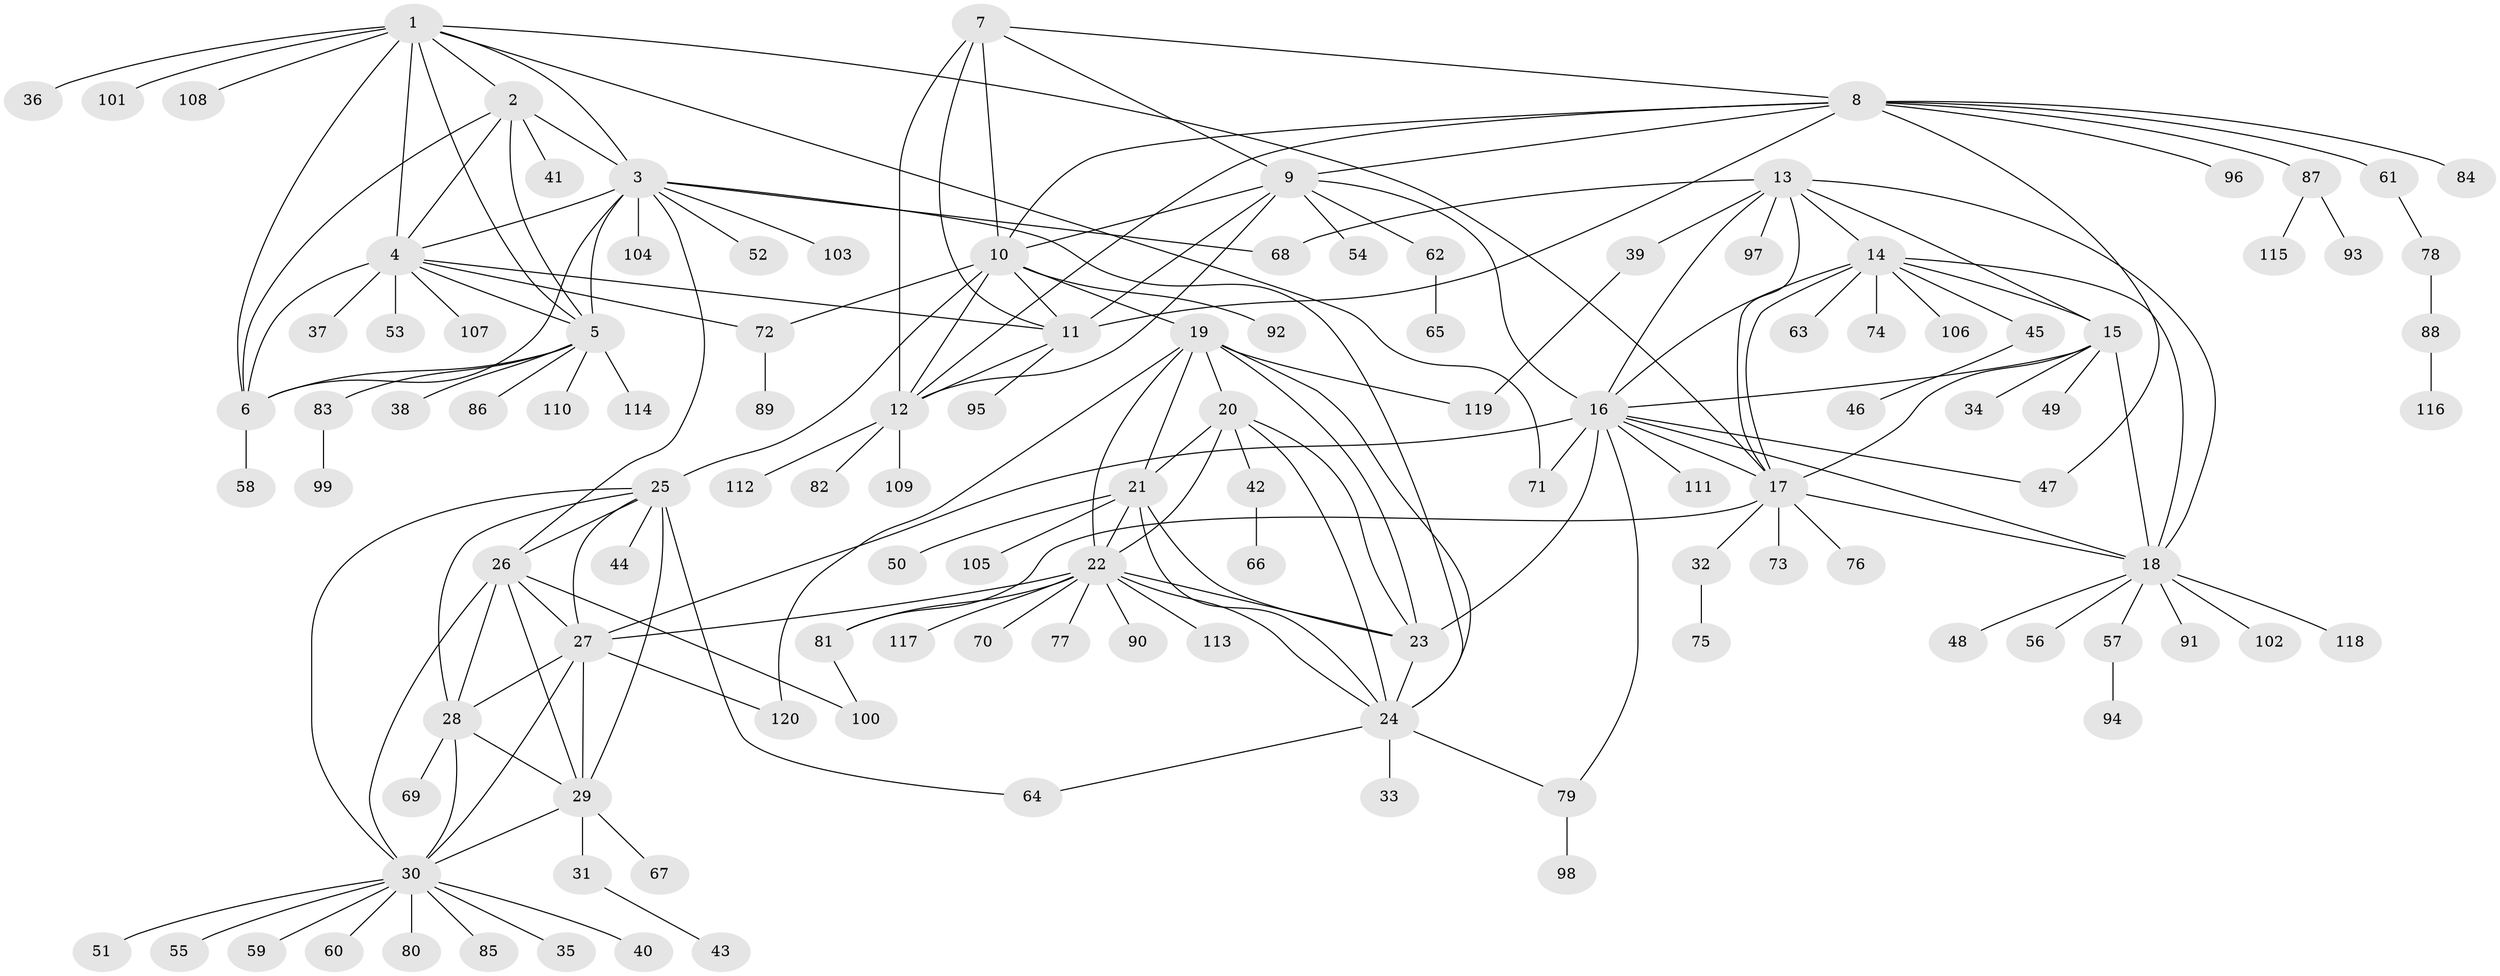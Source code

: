 // Generated by graph-tools (version 1.1) at 2025/02/03/09/25 03:02:53]
// undirected, 120 vertices, 185 edges
graph export_dot {
graph [start="1"]
  node [color=gray90,style=filled];
  1;
  2;
  3;
  4;
  5;
  6;
  7;
  8;
  9;
  10;
  11;
  12;
  13;
  14;
  15;
  16;
  17;
  18;
  19;
  20;
  21;
  22;
  23;
  24;
  25;
  26;
  27;
  28;
  29;
  30;
  31;
  32;
  33;
  34;
  35;
  36;
  37;
  38;
  39;
  40;
  41;
  42;
  43;
  44;
  45;
  46;
  47;
  48;
  49;
  50;
  51;
  52;
  53;
  54;
  55;
  56;
  57;
  58;
  59;
  60;
  61;
  62;
  63;
  64;
  65;
  66;
  67;
  68;
  69;
  70;
  71;
  72;
  73;
  74;
  75;
  76;
  77;
  78;
  79;
  80;
  81;
  82;
  83;
  84;
  85;
  86;
  87;
  88;
  89;
  90;
  91;
  92;
  93;
  94;
  95;
  96;
  97;
  98;
  99;
  100;
  101;
  102;
  103;
  104;
  105;
  106;
  107;
  108;
  109;
  110;
  111;
  112;
  113;
  114;
  115;
  116;
  117;
  118;
  119;
  120;
  1 -- 2;
  1 -- 3;
  1 -- 4;
  1 -- 5;
  1 -- 6;
  1 -- 17;
  1 -- 36;
  1 -- 71;
  1 -- 101;
  1 -- 108;
  2 -- 3;
  2 -- 4;
  2 -- 5;
  2 -- 6;
  2 -- 41;
  3 -- 4;
  3 -- 5;
  3 -- 6;
  3 -- 24;
  3 -- 26;
  3 -- 52;
  3 -- 68;
  3 -- 103;
  3 -- 104;
  4 -- 5;
  4 -- 6;
  4 -- 11;
  4 -- 37;
  4 -- 53;
  4 -- 72;
  4 -- 107;
  5 -- 6;
  5 -- 38;
  5 -- 83;
  5 -- 86;
  5 -- 110;
  5 -- 114;
  6 -- 58;
  7 -- 8;
  7 -- 9;
  7 -- 10;
  7 -- 11;
  7 -- 12;
  8 -- 9;
  8 -- 10;
  8 -- 11;
  8 -- 12;
  8 -- 47;
  8 -- 61;
  8 -- 84;
  8 -- 87;
  8 -- 96;
  9 -- 10;
  9 -- 11;
  9 -- 12;
  9 -- 16;
  9 -- 54;
  9 -- 62;
  10 -- 11;
  10 -- 12;
  10 -- 19;
  10 -- 25;
  10 -- 72;
  10 -- 92;
  11 -- 12;
  11 -- 95;
  12 -- 82;
  12 -- 109;
  12 -- 112;
  13 -- 14;
  13 -- 15;
  13 -- 16;
  13 -- 17;
  13 -- 18;
  13 -- 39;
  13 -- 68;
  13 -- 97;
  14 -- 15;
  14 -- 16;
  14 -- 17;
  14 -- 18;
  14 -- 45;
  14 -- 63;
  14 -- 74;
  14 -- 106;
  15 -- 16;
  15 -- 17;
  15 -- 18;
  15 -- 34;
  15 -- 49;
  16 -- 17;
  16 -- 18;
  16 -- 23;
  16 -- 27;
  16 -- 47;
  16 -- 71;
  16 -- 79;
  16 -- 111;
  17 -- 18;
  17 -- 32;
  17 -- 73;
  17 -- 76;
  17 -- 81;
  18 -- 48;
  18 -- 56;
  18 -- 57;
  18 -- 91;
  18 -- 102;
  18 -- 118;
  19 -- 20;
  19 -- 21;
  19 -- 22;
  19 -- 23;
  19 -- 24;
  19 -- 119;
  19 -- 120;
  20 -- 21;
  20 -- 22;
  20 -- 23;
  20 -- 24;
  20 -- 42;
  21 -- 22;
  21 -- 23;
  21 -- 24;
  21 -- 50;
  21 -- 105;
  22 -- 23;
  22 -- 24;
  22 -- 27;
  22 -- 70;
  22 -- 77;
  22 -- 81;
  22 -- 90;
  22 -- 113;
  22 -- 117;
  23 -- 24;
  24 -- 33;
  24 -- 64;
  24 -- 79;
  25 -- 26;
  25 -- 27;
  25 -- 28;
  25 -- 29;
  25 -- 30;
  25 -- 44;
  25 -- 64;
  26 -- 27;
  26 -- 28;
  26 -- 29;
  26 -- 30;
  26 -- 100;
  27 -- 28;
  27 -- 29;
  27 -- 30;
  27 -- 120;
  28 -- 29;
  28 -- 30;
  28 -- 69;
  29 -- 30;
  29 -- 31;
  29 -- 67;
  30 -- 35;
  30 -- 40;
  30 -- 51;
  30 -- 55;
  30 -- 59;
  30 -- 60;
  30 -- 80;
  30 -- 85;
  31 -- 43;
  32 -- 75;
  39 -- 119;
  42 -- 66;
  45 -- 46;
  57 -- 94;
  61 -- 78;
  62 -- 65;
  72 -- 89;
  78 -- 88;
  79 -- 98;
  81 -- 100;
  83 -- 99;
  87 -- 93;
  87 -- 115;
  88 -- 116;
}

